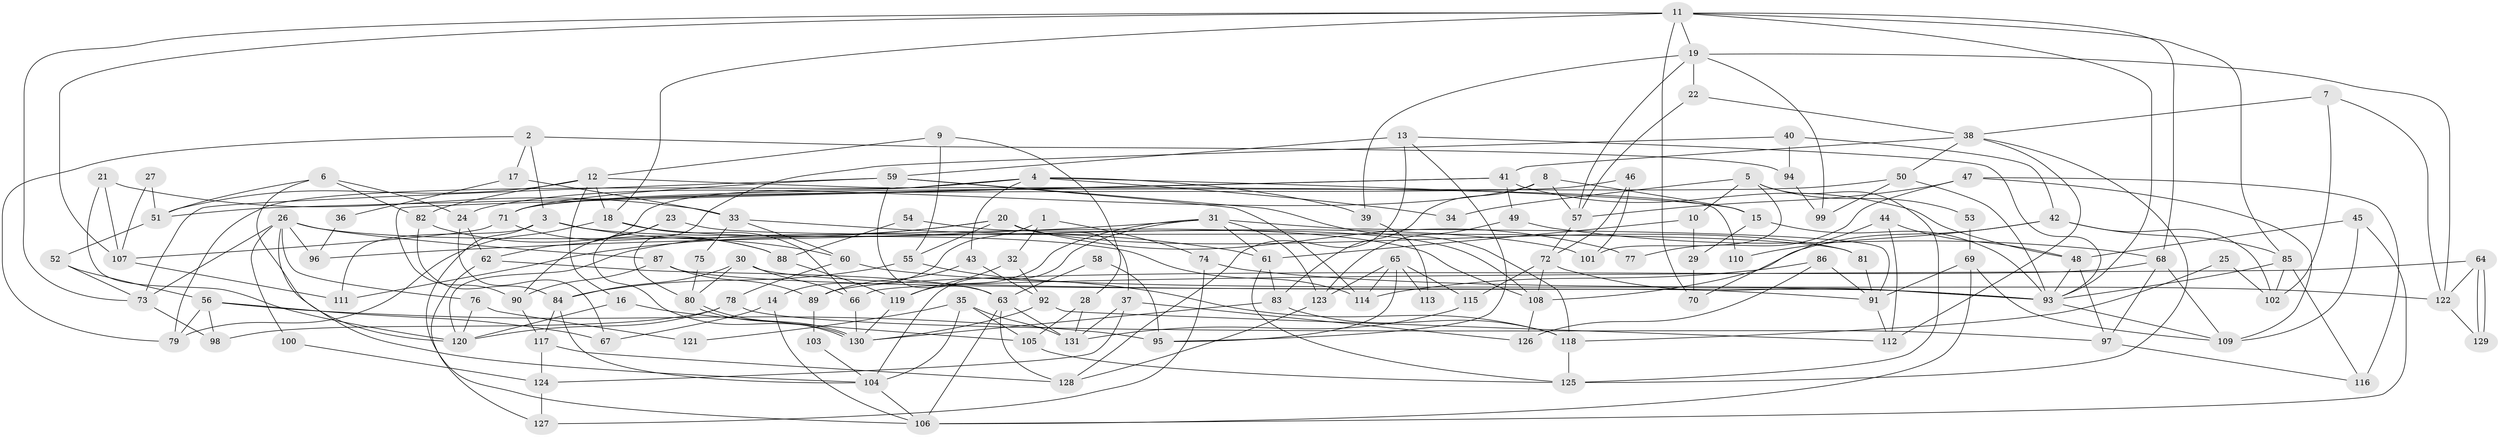 // Generated by graph-tools (version 1.1) at 2025/50/03/09/25 03:50:14]
// undirected, 131 vertices, 262 edges
graph export_dot {
graph [start="1"]
  node [color=gray90,style=filled];
  1;
  2;
  3;
  4;
  5;
  6;
  7;
  8;
  9;
  10;
  11;
  12;
  13;
  14;
  15;
  16;
  17;
  18;
  19;
  20;
  21;
  22;
  23;
  24;
  25;
  26;
  27;
  28;
  29;
  30;
  31;
  32;
  33;
  34;
  35;
  36;
  37;
  38;
  39;
  40;
  41;
  42;
  43;
  44;
  45;
  46;
  47;
  48;
  49;
  50;
  51;
  52;
  53;
  54;
  55;
  56;
  57;
  58;
  59;
  60;
  61;
  62;
  63;
  64;
  65;
  66;
  67;
  68;
  69;
  70;
  71;
  72;
  73;
  74;
  75;
  76;
  77;
  78;
  79;
  80;
  81;
  82;
  83;
  84;
  85;
  86;
  87;
  88;
  89;
  90;
  91;
  92;
  93;
  94;
  95;
  96;
  97;
  98;
  99;
  100;
  101;
  102;
  103;
  104;
  105;
  106;
  107;
  108;
  109;
  110;
  111;
  112;
  113;
  114;
  115;
  116;
  117;
  118;
  119;
  120;
  121;
  122;
  123;
  124;
  125;
  126;
  127;
  128;
  129;
  130;
  131;
  1 -- 74;
  1 -- 14;
  1 -- 32;
  2 -- 94;
  2 -- 3;
  2 -- 17;
  2 -- 79;
  3 -- 60;
  3 -- 111;
  3 -- 106;
  3 -- 108;
  4 -- 79;
  4 -- 15;
  4 -- 34;
  4 -- 39;
  4 -- 43;
  4 -- 62;
  5 -- 101;
  5 -- 125;
  5 -- 10;
  5 -- 34;
  5 -- 53;
  6 -- 120;
  6 -- 24;
  6 -- 51;
  6 -- 82;
  7 -- 122;
  7 -- 38;
  7 -- 102;
  8 -- 57;
  8 -- 83;
  8 -- 15;
  8 -- 24;
  9 -- 12;
  9 -- 55;
  9 -- 28;
  10 -- 29;
  10 -- 61;
  11 -- 93;
  11 -- 18;
  11 -- 19;
  11 -- 68;
  11 -- 70;
  11 -- 73;
  11 -- 85;
  11 -- 107;
  12 -- 51;
  12 -- 82;
  12 -- 16;
  12 -- 18;
  12 -- 110;
  13 -- 93;
  13 -- 59;
  13 -- 95;
  13 -- 128;
  14 -- 106;
  14 -- 67;
  15 -- 93;
  15 -- 29;
  16 -- 105;
  16 -- 120;
  17 -- 33;
  17 -- 36;
  18 -- 66;
  18 -- 79;
  18 -- 101;
  19 -- 57;
  19 -- 22;
  19 -- 39;
  19 -- 99;
  19 -- 122;
  20 -- 120;
  20 -- 55;
  20 -- 37;
  20 -- 77;
  20 -- 81;
  20 -- 111;
  21 -- 107;
  21 -- 33;
  21 -- 120;
  22 -- 57;
  22 -- 38;
  23 -- 81;
  23 -- 130;
  23 -- 90;
  24 -- 62;
  24 -- 67;
  25 -- 102;
  25 -- 118;
  26 -- 114;
  26 -- 87;
  26 -- 73;
  26 -- 76;
  26 -- 96;
  26 -- 100;
  26 -- 104;
  27 -- 107;
  27 -- 51;
  28 -- 131;
  28 -- 105;
  29 -- 70;
  30 -- 84;
  30 -- 93;
  30 -- 66;
  30 -- 80;
  31 -- 104;
  31 -- 61;
  31 -- 91;
  31 -- 96;
  31 -- 119;
  31 -- 123;
  32 -- 119;
  32 -- 92;
  33 -- 60;
  33 -- 61;
  33 -- 75;
  35 -- 105;
  35 -- 131;
  35 -- 104;
  35 -- 121;
  36 -- 96;
  37 -- 131;
  37 -- 124;
  37 -- 126;
  38 -- 112;
  38 -- 41;
  38 -- 50;
  38 -- 125;
  39 -- 113;
  40 -- 80;
  40 -- 42;
  40 -- 94;
  41 -- 48;
  41 -- 49;
  41 -- 51;
  41 -- 90;
  42 -- 102;
  42 -- 85;
  42 -- 108;
  42 -- 110;
  43 -- 89;
  43 -- 92;
  44 -- 112;
  44 -- 48;
  44 -- 70;
  45 -- 109;
  45 -- 106;
  45 -- 48;
  46 -- 72;
  46 -- 71;
  46 -- 101;
  47 -- 116;
  47 -- 109;
  47 -- 57;
  47 -- 77;
  48 -- 97;
  48 -- 93;
  49 -- 123;
  49 -- 68;
  50 -- 71;
  50 -- 93;
  50 -- 99;
  51 -- 52;
  52 -- 73;
  52 -- 56;
  53 -- 69;
  54 -- 108;
  54 -- 88;
  55 -- 118;
  55 -- 84;
  56 -- 79;
  56 -- 67;
  56 -- 95;
  56 -- 98;
  57 -- 72;
  58 -- 63;
  58 -- 95;
  59 -- 114;
  59 -- 73;
  59 -- 63;
  59 -- 71;
  59 -- 118;
  60 -- 78;
  60 -- 93;
  61 -- 83;
  61 -- 125;
  62 -- 63;
  62 -- 127;
  63 -- 106;
  63 -- 128;
  63 -- 131;
  64 -- 66;
  64 -- 129;
  64 -- 129;
  64 -- 122;
  65 -- 95;
  65 -- 123;
  65 -- 113;
  65 -- 114;
  65 -- 115;
  66 -- 130;
  68 -- 89;
  68 -- 97;
  68 -- 109;
  69 -- 106;
  69 -- 109;
  69 -- 91;
  71 -- 88;
  71 -- 107;
  72 -- 108;
  72 -- 93;
  72 -- 115;
  73 -- 98;
  74 -- 127;
  74 -- 122;
  75 -- 80;
  76 -- 120;
  76 -- 121;
  78 -- 98;
  78 -- 120;
  78 -- 97;
  80 -- 130;
  80 -- 130;
  81 -- 91;
  82 -- 84;
  82 -- 88;
  83 -- 118;
  83 -- 130;
  84 -- 104;
  84 -- 117;
  85 -- 93;
  85 -- 102;
  85 -- 116;
  86 -- 126;
  86 -- 91;
  86 -- 114;
  87 -- 90;
  87 -- 91;
  87 -- 89;
  88 -- 119;
  89 -- 103;
  90 -- 117;
  91 -- 112;
  92 -- 112;
  92 -- 130;
  93 -- 109;
  94 -- 99;
  97 -- 116;
  100 -- 124;
  103 -- 104;
  104 -- 106;
  105 -- 125;
  107 -- 111;
  108 -- 126;
  115 -- 131;
  117 -- 128;
  117 -- 124;
  118 -- 125;
  119 -- 130;
  122 -- 129;
  123 -- 128;
  124 -- 127;
}
